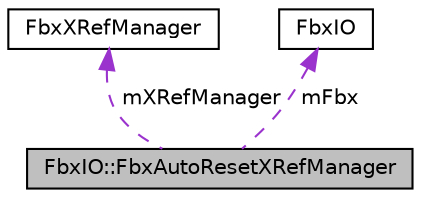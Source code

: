 digraph "FbxIO::FbxAutoResetXRefManager"
{
  edge [fontname="Helvetica",fontsize="10",labelfontname="Helvetica",labelfontsize="10"];
  node [fontname="Helvetica",fontsize="10",shape=record];
  Node1 [label="FbxIO::FbxAutoResetXRefManager",height=0.2,width=0.4,color="black", fillcolor="grey75", style="filled", fontcolor="black"];
  Node2 -> Node1 [dir="back",color="darkorchid3",fontsize="10",style="dashed",label=" mXRefManager" ,fontname="Helvetica"];
  Node2 [label="FbxXRefManager",height=0.2,width=0.4,color="black", fillcolor="white", style="filled",URL="$class_fbx_x_ref_manager.html"];
  Node3 -> Node1 [dir="back",color="darkorchid3",fontsize="10",style="dashed",label=" mFbx" ,fontname="Helvetica"];
  Node3 [label="FbxIO",height=0.2,width=0.4,color="black", fillcolor="white", style="filled",URL="$class_fbx_i_o.html"];
}

